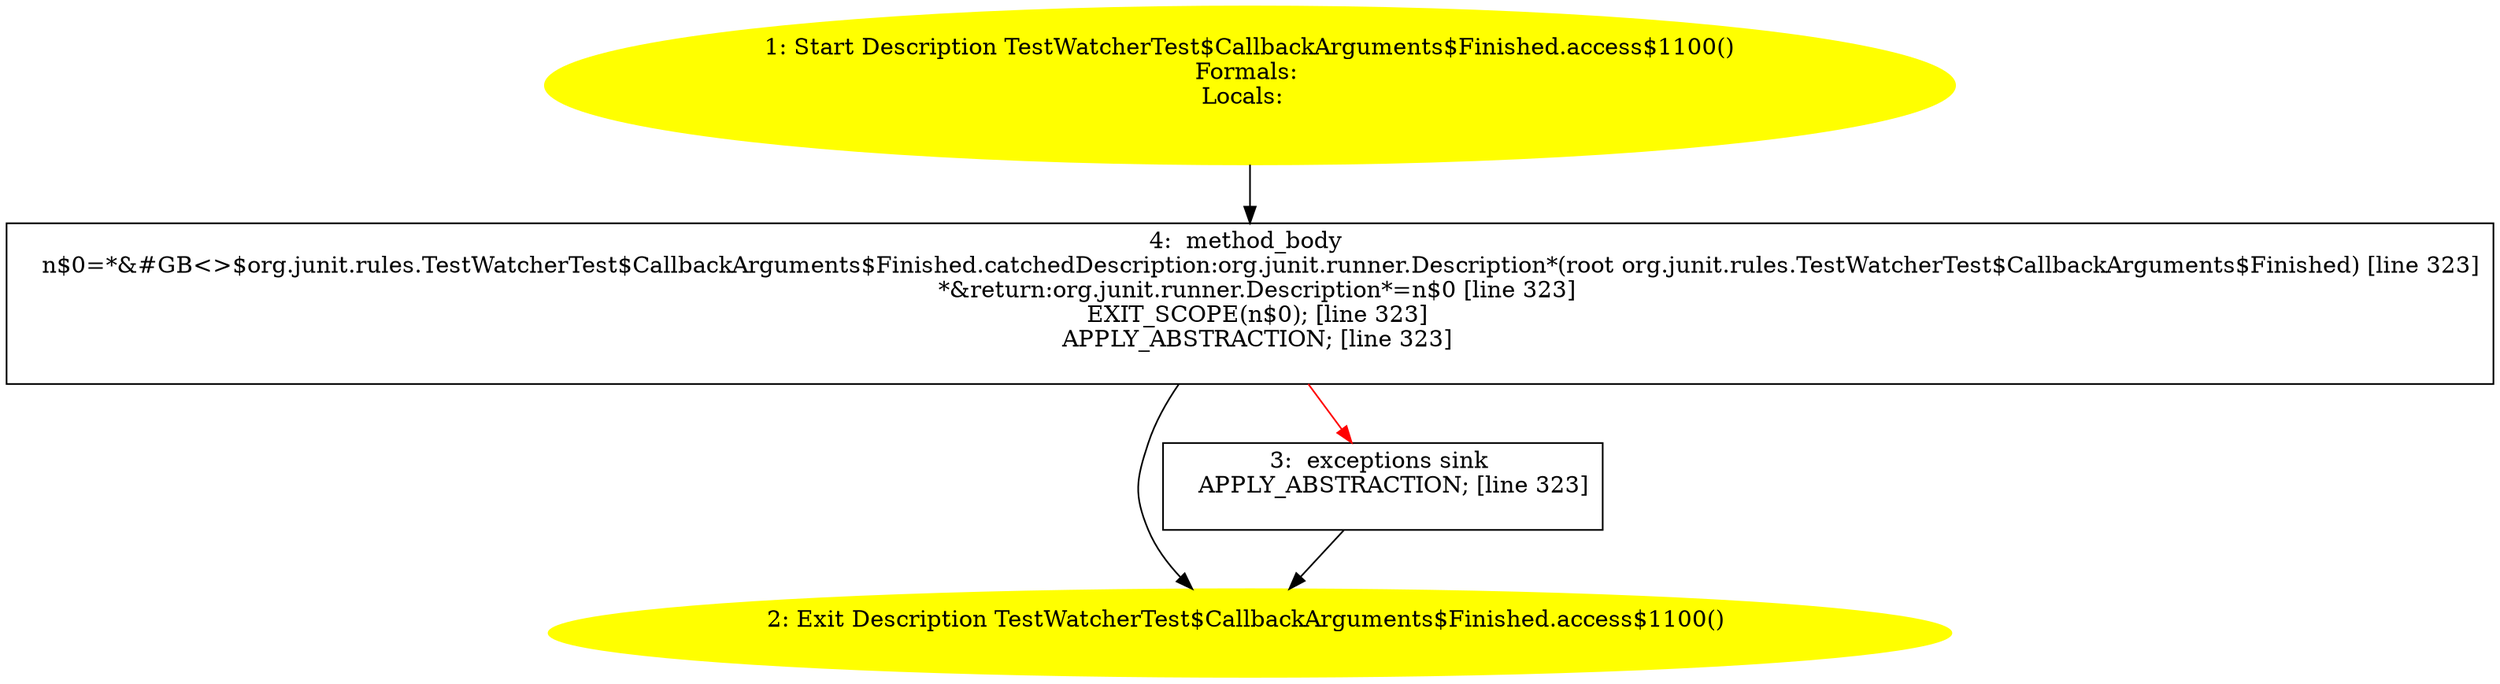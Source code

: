 /* @generated */
digraph cfg {
"org.junit.rules.TestWatcherTest$CallbackArguments$Finished.access$1100():org.junit.runner.Descriptio.71bb719b541839ebb885797eba7b6377_1" [label="1: Start Description TestWatcherTest$CallbackArguments$Finished.access$1100()\nFormals: \nLocals:  \n  " color=yellow style=filled]
	

	 "org.junit.rules.TestWatcherTest$CallbackArguments$Finished.access$1100():org.junit.runner.Descriptio.71bb719b541839ebb885797eba7b6377_1" -> "org.junit.rules.TestWatcherTest$CallbackArguments$Finished.access$1100():org.junit.runner.Descriptio.71bb719b541839ebb885797eba7b6377_4" ;
"org.junit.rules.TestWatcherTest$CallbackArguments$Finished.access$1100():org.junit.runner.Descriptio.71bb719b541839ebb885797eba7b6377_2" [label="2: Exit Description TestWatcherTest$CallbackArguments$Finished.access$1100() \n  " color=yellow style=filled]
	

"org.junit.rules.TestWatcherTest$CallbackArguments$Finished.access$1100():org.junit.runner.Descriptio.71bb719b541839ebb885797eba7b6377_3" [label="3:  exceptions sink \n   APPLY_ABSTRACTION; [line 323]\n " shape="box"]
	

	 "org.junit.rules.TestWatcherTest$CallbackArguments$Finished.access$1100():org.junit.runner.Descriptio.71bb719b541839ebb885797eba7b6377_3" -> "org.junit.rules.TestWatcherTest$CallbackArguments$Finished.access$1100():org.junit.runner.Descriptio.71bb719b541839ebb885797eba7b6377_2" ;
"org.junit.rules.TestWatcherTest$CallbackArguments$Finished.access$1100():org.junit.runner.Descriptio.71bb719b541839ebb885797eba7b6377_4" [label="4:  method_body \n   n$0=*&#GB<>$org.junit.rules.TestWatcherTest$CallbackArguments$Finished.catchedDescription:org.junit.runner.Description*(root org.junit.rules.TestWatcherTest$CallbackArguments$Finished) [line 323]\n  *&return:org.junit.runner.Description*=n$0 [line 323]\n  EXIT_SCOPE(n$0); [line 323]\n  APPLY_ABSTRACTION; [line 323]\n " shape="box"]
	

	 "org.junit.rules.TestWatcherTest$CallbackArguments$Finished.access$1100():org.junit.runner.Descriptio.71bb719b541839ebb885797eba7b6377_4" -> "org.junit.rules.TestWatcherTest$CallbackArguments$Finished.access$1100():org.junit.runner.Descriptio.71bb719b541839ebb885797eba7b6377_2" ;
	 "org.junit.rules.TestWatcherTest$CallbackArguments$Finished.access$1100():org.junit.runner.Descriptio.71bb719b541839ebb885797eba7b6377_4" -> "org.junit.rules.TestWatcherTest$CallbackArguments$Finished.access$1100():org.junit.runner.Descriptio.71bb719b541839ebb885797eba7b6377_3" [color="red" ];
}
